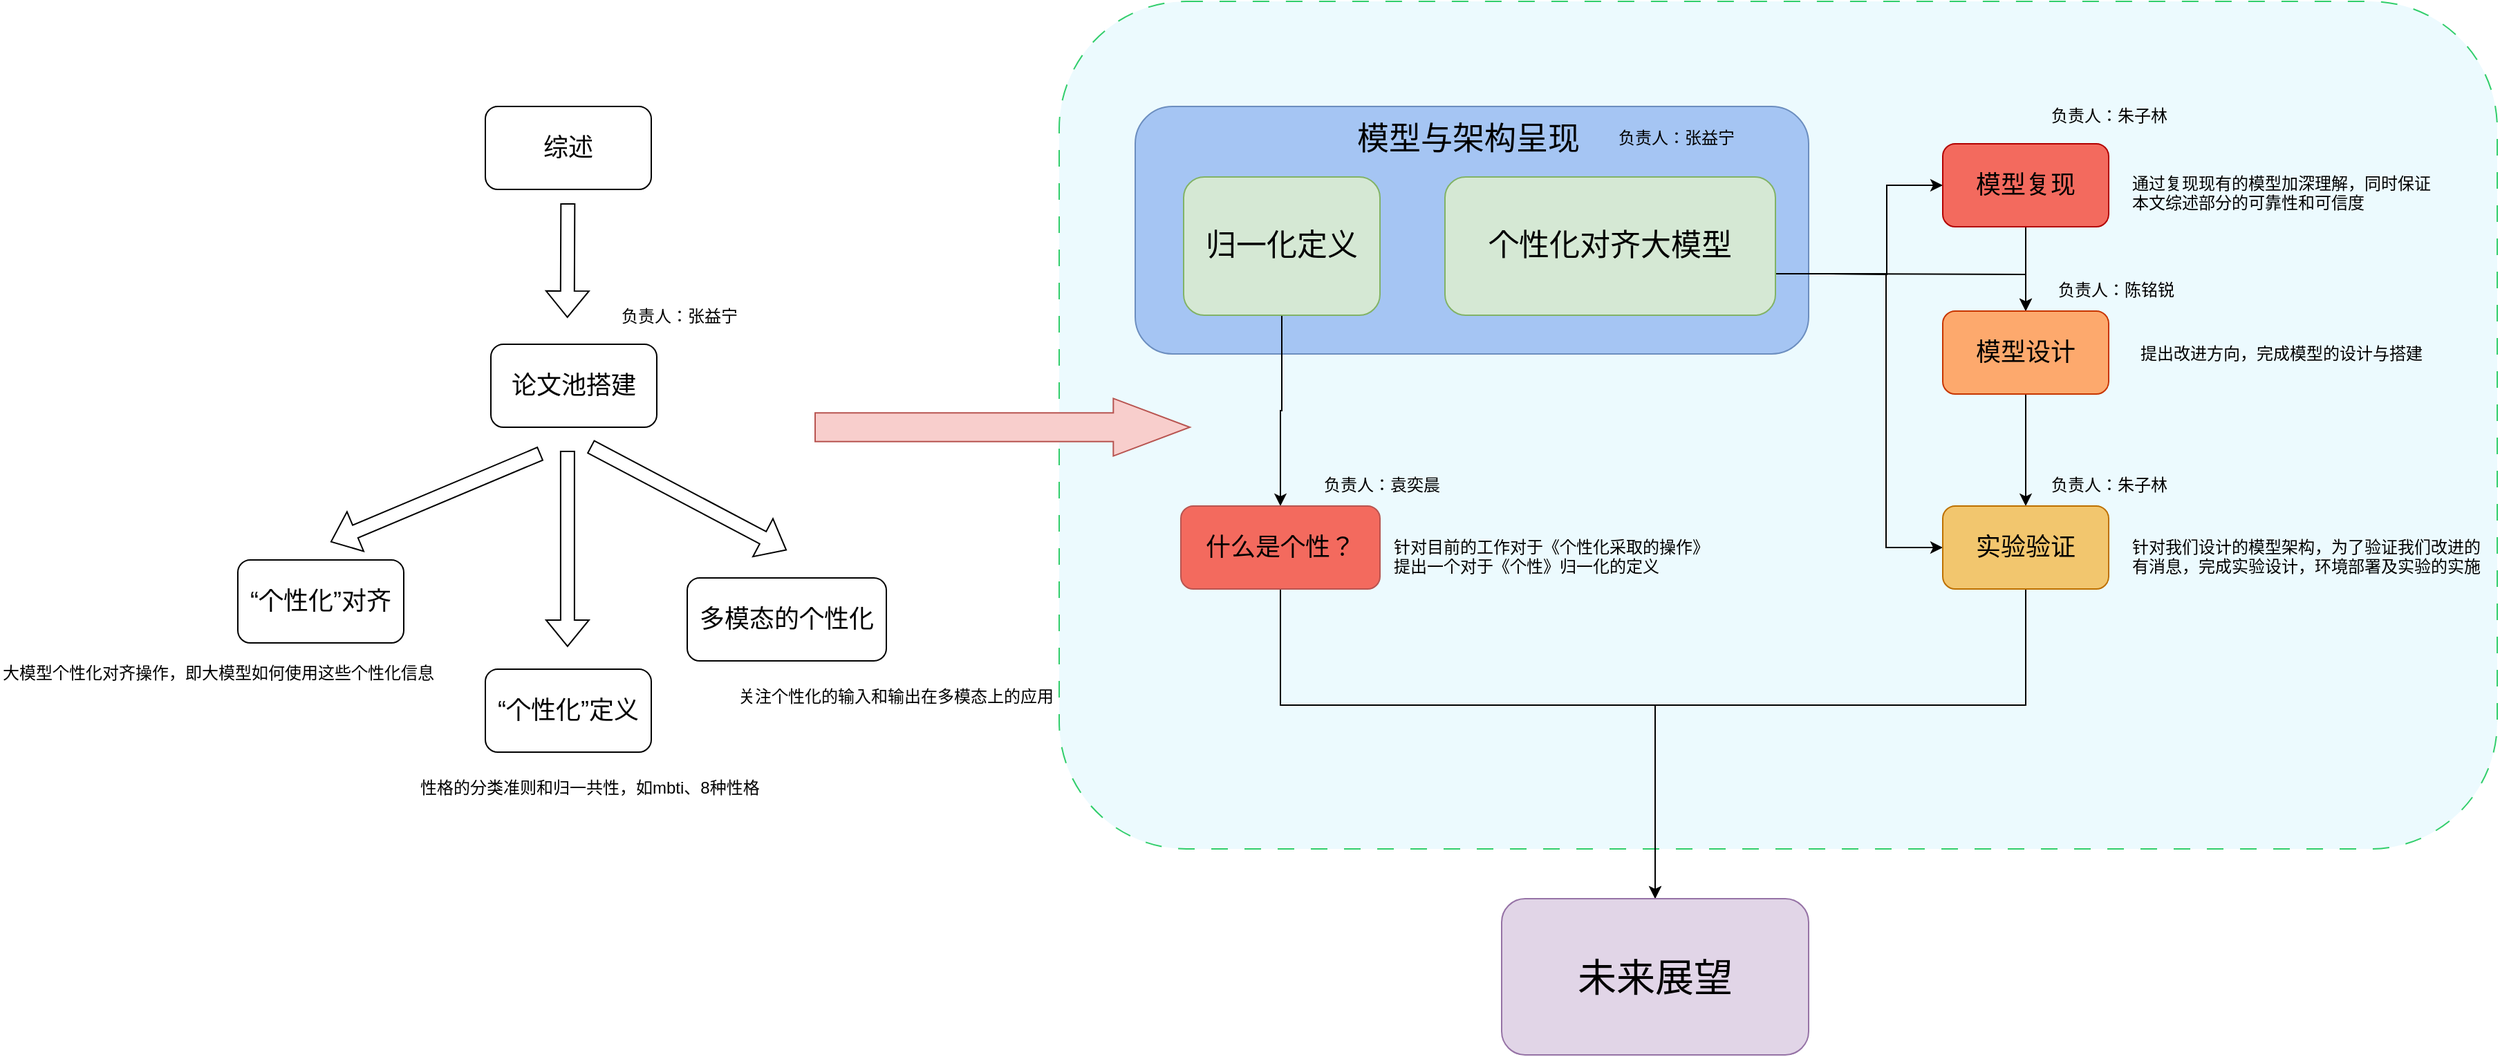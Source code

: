 <mxfile version="24.4.0" type="github">
  <diagram name="第 1 页" id="jlVK5qfQyr_egqlrKWcN">
    <mxGraphModel dx="1720" dy="1031" grid="0" gridSize="10" guides="1" tooltips="1" connect="1" arrows="1" fold="1" page="1" pageScale="1" pageWidth="3300" pageHeight="4681" math="0" shadow="0">
      <root>
        <mxCell id="0" />
        <mxCell id="1" parent="0" />
        <mxCell id="gydbtc8NzU2zJaDU4UvF-22" value="" style="rounded=1;whiteSpace=wrap;html=1;dashed=1;dashPattern=12 12;strokeColor=#31CE6B;fillColor=#ecfafe;" vertex="1" parent="1">
          <mxGeometry x="824" y="581" width="1040" height="613" as="geometry" />
        </mxCell>
        <mxCell id="gydbtc8NzU2zJaDU4UvF-15" value="" style="rounded=1;whiteSpace=wrap;html=1;fillColor=#a5c5f3;strokeColor=#6c8ebf;" vertex="1" parent="1">
          <mxGeometry x="879" y="657" width="487" height="179" as="geometry" />
        </mxCell>
        <mxCell id="gydbtc8NzU2zJaDU4UvF-33" style="edgeStyle=orthogonalEdgeStyle;rounded=0;orthogonalLoop=1;jettySize=auto;html=1;entryX=0.5;entryY=0;entryDx=0;entryDy=0;" edge="1" parent="1" source="gydbtc8NzU2zJaDU4UvF-1" target="gydbtc8NzU2zJaDU4UvF-21">
          <mxGeometry relative="1" as="geometry" />
        </mxCell>
        <mxCell id="gydbtc8NzU2zJaDU4UvF-1" value="&lt;font style=&quot;font-size: 22px;&quot;&gt;归一化定义&lt;/font&gt;" style="rounded=1;whiteSpace=wrap;html=1;fillColor=#d5e8d4;strokeColor=#82b366;" vertex="1" parent="1">
          <mxGeometry x="914" y="708" width="142" height="100" as="geometry" />
        </mxCell>
        <mxCell id="gydbtc8NzU2zJaDU4UvF-30" style="edgeStyle=orthogonalEdgeStyle;rounded=0;orthogonalLoop=1;jettySize=auto;html=1;entryX=0;entryY=0.5;entryDx=0;entryDy=0;" edge="1" parent="1" target="gydbtc8NzU2zJaDU4UvF-16">
          <mxGeometry relative="1" as="geometry">
            <mxPoint x="1381" y="778" as="sourcePoint" />
          </mxGeometry>
        </mxCell>
        <mxCell id="gydbtc8NzU2zJaDU4UvF-31" style="edgeStyle=orthogonalEdgeStyle;rounded=0;orthogonalLoop=1;jettySize=auto;html=1;" edge="1" parent="1" target="gydbtc8NzU2zJaDU4UvF-17">
          <mxGeometry relative="1" as="geometry">
            <mxPoint x="1381" y="778" as="sourcePoint" />
          </mxGeometry>
        </mxCell>
        <mxCell id="gydbtc8NzU2zJaDU4UvF-32" style="edgeStyle=orthogonalEdgeStyle;rounded=0;orthogonalLoop=1;jettySize=auto;html=1;entryX=0;entryY=0.5;entryDx=0;entryDy=0;" edge="1" parent="1" source="gydbtc8NzU2zJaDU4UvF-2" target="gydbtc8NzU2zJaDU4UvF-19">
          <mxGeometry relative="1" as="geometry">
            <mxPoint x="1381" y="778" as="sourcePoint" />
            <Array as="points">
              <mxPoint x="1422" y="778" />
              <mxPoint x="1422" y="976" />
            </Array>
          </mxGeometry>
        </mxCell>
        <mxCell id="gydbtc8NzU2zJaDU4UvF-2" value="&lt;font style=&quot;font-size: 22px;&quot;&gt;个性化对齐大模型&lt;/font&gt;" style="rounded=1;whiteSpace=wrap;html=1;fillColor=#d5e8d4;strokeColor=#82b366;" vertex="1" parent="1">
          <mxGeometry x="1103" y="708" width="239" height="100" as="geometry" />
        </mxCell>
        <mxCell id="gydbtc8NzU2zJaDU4UvF-3" value="&lt;font style=&quot;font-size: 18px;&quot;&gt;综述&lt;/font&gt;" style="rounded=1;whiteSpace=wrap;html=1;" vertex="1" parent="1">
          <mxGeometry x="409" y="657" width="120" height="60" as="geometry" />
        </mxCell>
        <mxCell id="gydbtc8NzU2zJaDU4UvF-4" value="" style="shape=flexArrow;endArrow=classic;html=1;rounded=0;" edge="1" parent="1">
          <mxGeometry width="50" height="50" relative="1" as="geometry">
            <mxPoint x="468.44" y="906" as="sourcePoint" />
            <mxPoint x="468.44" y="1048" as="targetPoint" />
          </mxGeometry>
        </mxCell>
        <mxCell id="gydbtc8NzU2zJaDU4UvF-5" value="" style="shape=flexArrow;endArrow=classic;html=1;rounded=0;" edge="1" parent="1">
          <mxGeometry width="50" height="50" relative="1" as="geometry">
            <mxPoint x="449" y="908" as="sourcePoint" />
            <mxPoint x="297" y="972" as="targetPoint" />
          </mxGeometry>
        </mxCell>
        <mxCell id="gydbtc8NzU2zJaDU4UvF-6" value="" style="shape=flexArrow;endArrow=classic;html=1;rounded=0;" edge="1" parent="1">
          <mxGeometry width="50" height="50" relative="1" as="geometry">
            <mxPoint x="485" y="903" as="sourcePoint" />
            <mxPoint x="627" y="978" as="targetPoint" />
          </mxGeometry>
        </mxCell>
        <mxCell id="gydbtc8NzU2zJaDU4UvF-7" value="&lt;span style=&quot;font-size: 18px;&quot;&gt;“个性化”定义&lt;/span&gt;" style="rounded=1;whiteSpace=wrap;html=1;" vertex="1" parent="1">
          <mxGeometry x="409" y="1064" width="120" height="60" as="geometry" />
        </mxCell>
        <mxCell id="gydbtc8NzU2zJaDU4UvF-8" value="性格的分类准则和归一共性，如mbti、8种性格" style="text;whiteSpace=wrap;" vertex="1" parent="1">
          <mxGeometry x="360.002" y="1136.004" width="297" height="36" as="geometry" />
        </mxCell>
        <mxCell id="gydbtc8NzU2zJaDU4UvF-9" value="大模型个性化对齐操作，即大模型如何使用这些个性化信息" style="text;whiteSpace=wrap;" vertex="1" parent="1">
          <mxGeometry x="58.003" y="1053.005" width="340" height="36" as="geometry" />
        </mxCell>
        <mxCell id="gydbtc8NzU2zJaDU4UvF-10" value="&lt;span style=&quot;font-size: 18px;&quot;&gt;“个性化”对齐&lt;/span&gt;" style="rounded=1;whiteSpace=wrap;html=1;" vertex="1" parent="1">
          <mxGeometry x="230" y="985" width="120" height="60" as="geometry" />
        </mxCell>
        <mxCell id="gydbtc8NzU2zJaDU4UvF-11" value="&lt;span style=&quot;font-size: 18px;&quot;&gt;多模态的个性化&lt;/span&gt;" style="rounded=1;whiteSpace=wrap;html=1;" vertex="1" parent="1">
          <mxGeometry x="555" y="998" width="144" height="60" as="geometry" />
        </mxCell>
        <mxCell id="gydbtc8NzU2zJaDU4UvF-12" value="关注个性化的输入和输出在多模态上的应用" style="text;whiteSpace=wrap;" vertex="1" parent="1">
          <mxGeometry x="590.005" y="1069.996" width="268" height="36" as="geometry" />
        </mxCell>
        <mxCell id="gydbtc8NzU2zJaDU4UvF-13" value="&lt;font style=&quot;font-size: 18px;&quot;&gt;论文池搭建&lt;/font&gt;" style="rounded=1;whiteSpace=wrap;html=1;" vertex="1" parent="1">
          <mxGeometry x="413" y="829" width="120" height="60" as="geometry" />
        </mxCell>
        <mxCell id="gydbtc8NzU2zJaDU4UvF-14" value="" style="shape=flexArrow;endArrow=classic;html=1;rounded=0;" edge="1" parent="1">
          <mxGeometry width="50" height="50" relative="1" as="geometry">
            <mxPoint x="468.66" y="727" as="sourcePoint" />
            <mxPoint x="468.33" y="810" as="targetPoint" />
          </mxGeometry>
        </mxCell>
        <mxCell id="gydbtc8NzU2zJaDU4UvF-24" style="edgeStyle=orthogonalEdgeStyle;rounded=0;orthogonalLoop=1;jettySize=auto;html=1;" edge="1" parent="1" source="gydbtc8NzU2zJaDU4UvF-16" target="gydbtc8NzU2zJaDU4UvF-17">
          <mxGeometry relative="1" as="geometry" />
        </mxCell>
        <mxCell id="gydbtc8NzU2zJaDU4UvF-16" value="&lt;font color=&quot;#000000&quot; style=&quot;font-size: 18px;&quot;&gt;模型复现&lt;/font&gt;" style="rounded=1;whiteSpace=wrap;html=1;fillColor=#F36A5E;fontColor=#ffffff;strokeColor=#B20000;" vertex="1" parent="1">
          <mxGeometry x="1463" y="684" width="120" height="60" as="geometry" />
        </mxCell>
        <mxCell id="gydbtc8NzU2zJaDU4UvF-25" style="edgeStyle=orthogonalEdgeStyle;rounded=0;orthogonalLoop=1;jettySize=auto;html=1;" edge="1" parent="1" source="gydbtc8NzU2zJaDU4UvF-17" target="gydbtc8NzU2zJaDU4UvF-19">
          <mxGeometry relative="1" as="geometry" />
        </mxCell>
        <mxCell id="gydbtc8NzU2zJaDU4UvF-17" value="&lt;span style=&quot;font-size: 18px;&quot;&gt;模型设计&lt;/span&gt;" style="rounded=1;whiteSpace=wrap;html=1;fillColor=#fda96d;fontColor=#000000;strokeColor=#C73500;" vertex="1" parent="1">
          <mxGeometry x="1463" y="805" width="120" height="60" as="geometry" />
        </mxCell>
        <mxCell id="gydbtc8NzU2zJaDU4UvF-35" style="edgeStyle=orthogonalEdgeStyle;rounded=0;orthogonalLoop=1;jettySize=auto;html=1;entryX=0.5;entryY=0;entryDx=0;entryDy=0;" edge="1" parent="1" source="gydbtc8NzU2zJaDU4UvF-19" target="gydbtc8NzU2zJaDU4UvF-29">
          <mxGeometry relative="1" as="geometry">
            <Array as="points">
              <mxPoint x="1523" y="1090" />
              <mxPoint x="1255" y="1090" />
            </Array>
          </mxGeometry>
        </mxCell>
        <mxCell id="gydbtc8NzU2zJaDU4UvF-19" value="&lt;span style=&quot;font-size: 18px;&quot;&gt;实验验证&lt;/span&gt;" style="rounded=1;whiteSpace=wrap;html=1;fillColor=#f2c66e;fontColor=#000000;strokeColor=#BD7000;" vertex="1" parent="1">
          <mxGeometry x="1463" y="946" width="120" height="60" as="geometry" />
        </mxCell>
        <mxCell id="gydbtc8NzU2zJaDU4UvF-34" style="edgeStyle=orthogonalEdgeStyle;rounded=0;orthogonalLoop=1;jettySize=auto;html=1;" edge="1" parent="1" source="gydbtc8NzU2zJaDU4UvF-21" target="gydbtc8NzU2zJaDU4UvF-29">
          <mxGeometry relative="1" as="geometry">
            <Array as="points">
              <mxPoint x="984" y="1090" />
              <mxPoint x="1255" y="1090" />
            </Array>
          </mxGeometry>
        </mxCell>
        <mxCell id="gydbtc8NzU2zJaDU4UvF-21" value="&lt;span style=&quot;font-size: 18px;&quot;&gt;什么是个性？&lt;/span&gt;" style="rounded=1;whiteSpace=wrap;html=1;fillColor=#F36A5E;strokeColor=#b85450;" vertex="1" parent="1">
          <mxGeometry x="912" y="946" width="144" height="60" as="geometry" />
        </mxCell>
        <mxCell id="gydbtc8NzU2zJaDU4UvF-27" value="" style="shape=flexArrow;endArrow=classic;html=1;rounded=0;width=20.667;endSize=18.113;fillColor=#f8cecc;strokeColor=#b85450;" edge="1" parent="1">
          <mxGeometry width="50" height="50" relative="1" as="geometry">
            <mxPoint x="647" y="889" as="sourcePoint" />
            <mxPoint x="919" y="889" as="targetPoint" />
          </mxGeometry>
        </mxCell>
        <mxCell id="gydbtc8NzU2zJaDU4UvF-28" value="&lt;font style=&quot;font-size: 23px;&quot;&gt;模型与架构呈现&lt;/font&gt;" style="text;html=1;align=center;verticalAlign=middle;whiteSpace=wrap;rounded=0;" vertex="1" parent="1">
          <mxGeometry x="1030" y="665" width="180" height="30" as="geometry" />
        </mxCell>
        <mxCell id="gydbtc8NzU2zJaDU4UvF-29" value="&lt;font style=&quot;font-size: 28px;&quot;&gt;未来展望&lt;/font&gt;" style="rounded=1;whiteSpace=wrap;html=1;fillColor=#e1d5e7;strokeColor=#9673a6;" vertex="1" parent="1">
          <mxGeometry x="1144" y="1230" width="222" height="113" as="geometry" />
        </mxCell>
        <mxCell id="gydbtc8NzU2zJaDU4UvF-36" value="负责人：朱子林" style="text;html=1;align=center;verticalAlign=middle;whiteSpace=wrap;rounded=0;" vertex="1" parent="1">
          <mxGeometry x="1526" y="649" width="115" height="30" as="geometry" />
        </mxCell>
        <mxCell id="gydbtc8NzU2zJaDU4UvF-37" value="负责人：朱子林" style="text;html=1;align=center;verticalAlign=middle;whiteSpace=wrap;rounded=0;" vertex="1" parent="1">
          <mxGeometry x="1526" y="916" width="115" height="30" as="geometry" />
        </mxCell>
        <mxCell id="gydbtc8NzU2zJaDU4UvF-38" value="负责人：陈铭锐" style="text;html=1;align=center;verticalAlign=middle;whiteSpace=wrap;rounded=0;" vertex="1" parent="1">
          <mxGeometry x="1531" y="775" width="115" height="30" as="geometry" />
        </mxCell>
        <mxCell id="gydbtc8NzU2zJaDU4UvF-39" value="负责人：袁奕晨" style="text;html=1;align=center;verticalAlign=middle;whiteSpace=wrap;rounded=0;" vertex="1" parent="1">
          <mxGeometry x="1000" y="916" width="115" height="30" as="geometry" />
        </mxCell>
        <mxCell id="gydbtc8NzU2zJaDU4UvF-40" value="针对目前的工作对于《个性化采取的操作》&#xa;提出一个对于《个性》归一化的定义" style="text;whiteSpace=wrap;" vertex="1" parent="1">
          <mxGeometry x="1064.005" y="961.996" width="268" height="36" as="geometry" />
        </mxCell>
        <mxCell id="gydbtc8NzU2zJaDU4UvF-41" value="针对我们设计的模型架构，为了验证我们改进的有消息，完成实验设计，环境部署及实验的实施" style="text;whiteSpace=wrap;" vertex="1" parent="1">
          <mxGeometry x="1598" y="962" width="255" height="36" as="geometry" />
        </mxCell>
        <mxCell id="gydbtc8NzU2zJaDU4UvF-42" value="提出改进方向，完成模型的设计与搭建" style="text;whiteSpace=wrap;" vertex="1" parent="1">
          <mxGeometry x="1604" y="821.5" width="226" height="27" as="geometry" />
        </mxCell>
        <mxCell id="gydbtc8NzU2zJaDU4UvF-43" value="通过复现现有的模型加深理解，同时保证本文综述部分的可靠性和可信度" style="text;whiteSpace=wrap;" vertex="1" parent="1">
          <mxGeometry x="1598" y="699" width="226" height="27" as="geometry" />
        </mxCell>
        <mxCell id="gydbtc8NzU2zJaDU4UvF-44" value="负责人：张益宁" style="text;html=1;align=center;verticalAlign=middle;whiteSpace=wrap;rounded=0;" vertex="1" parent="1">
          <mxGeometry x="492" y="794" width="115" height="30" as="geometry" />
        </mxCell>
        <mxCell id="gydbtc8NzU2zJaDU4UvF-45" value="负责人：张益宁" style="text;html=1;align=center;verticalAlign=middle;whiteSpace=wrap;rounded=0;" vertex="1" parent="1">
          <mxGeometry x="1213" y="665" width="115" height="30" as="geometry" />
        </mxCell>
      </root>
    </mxGraphModel>
  </diagram>
</mxfile>
